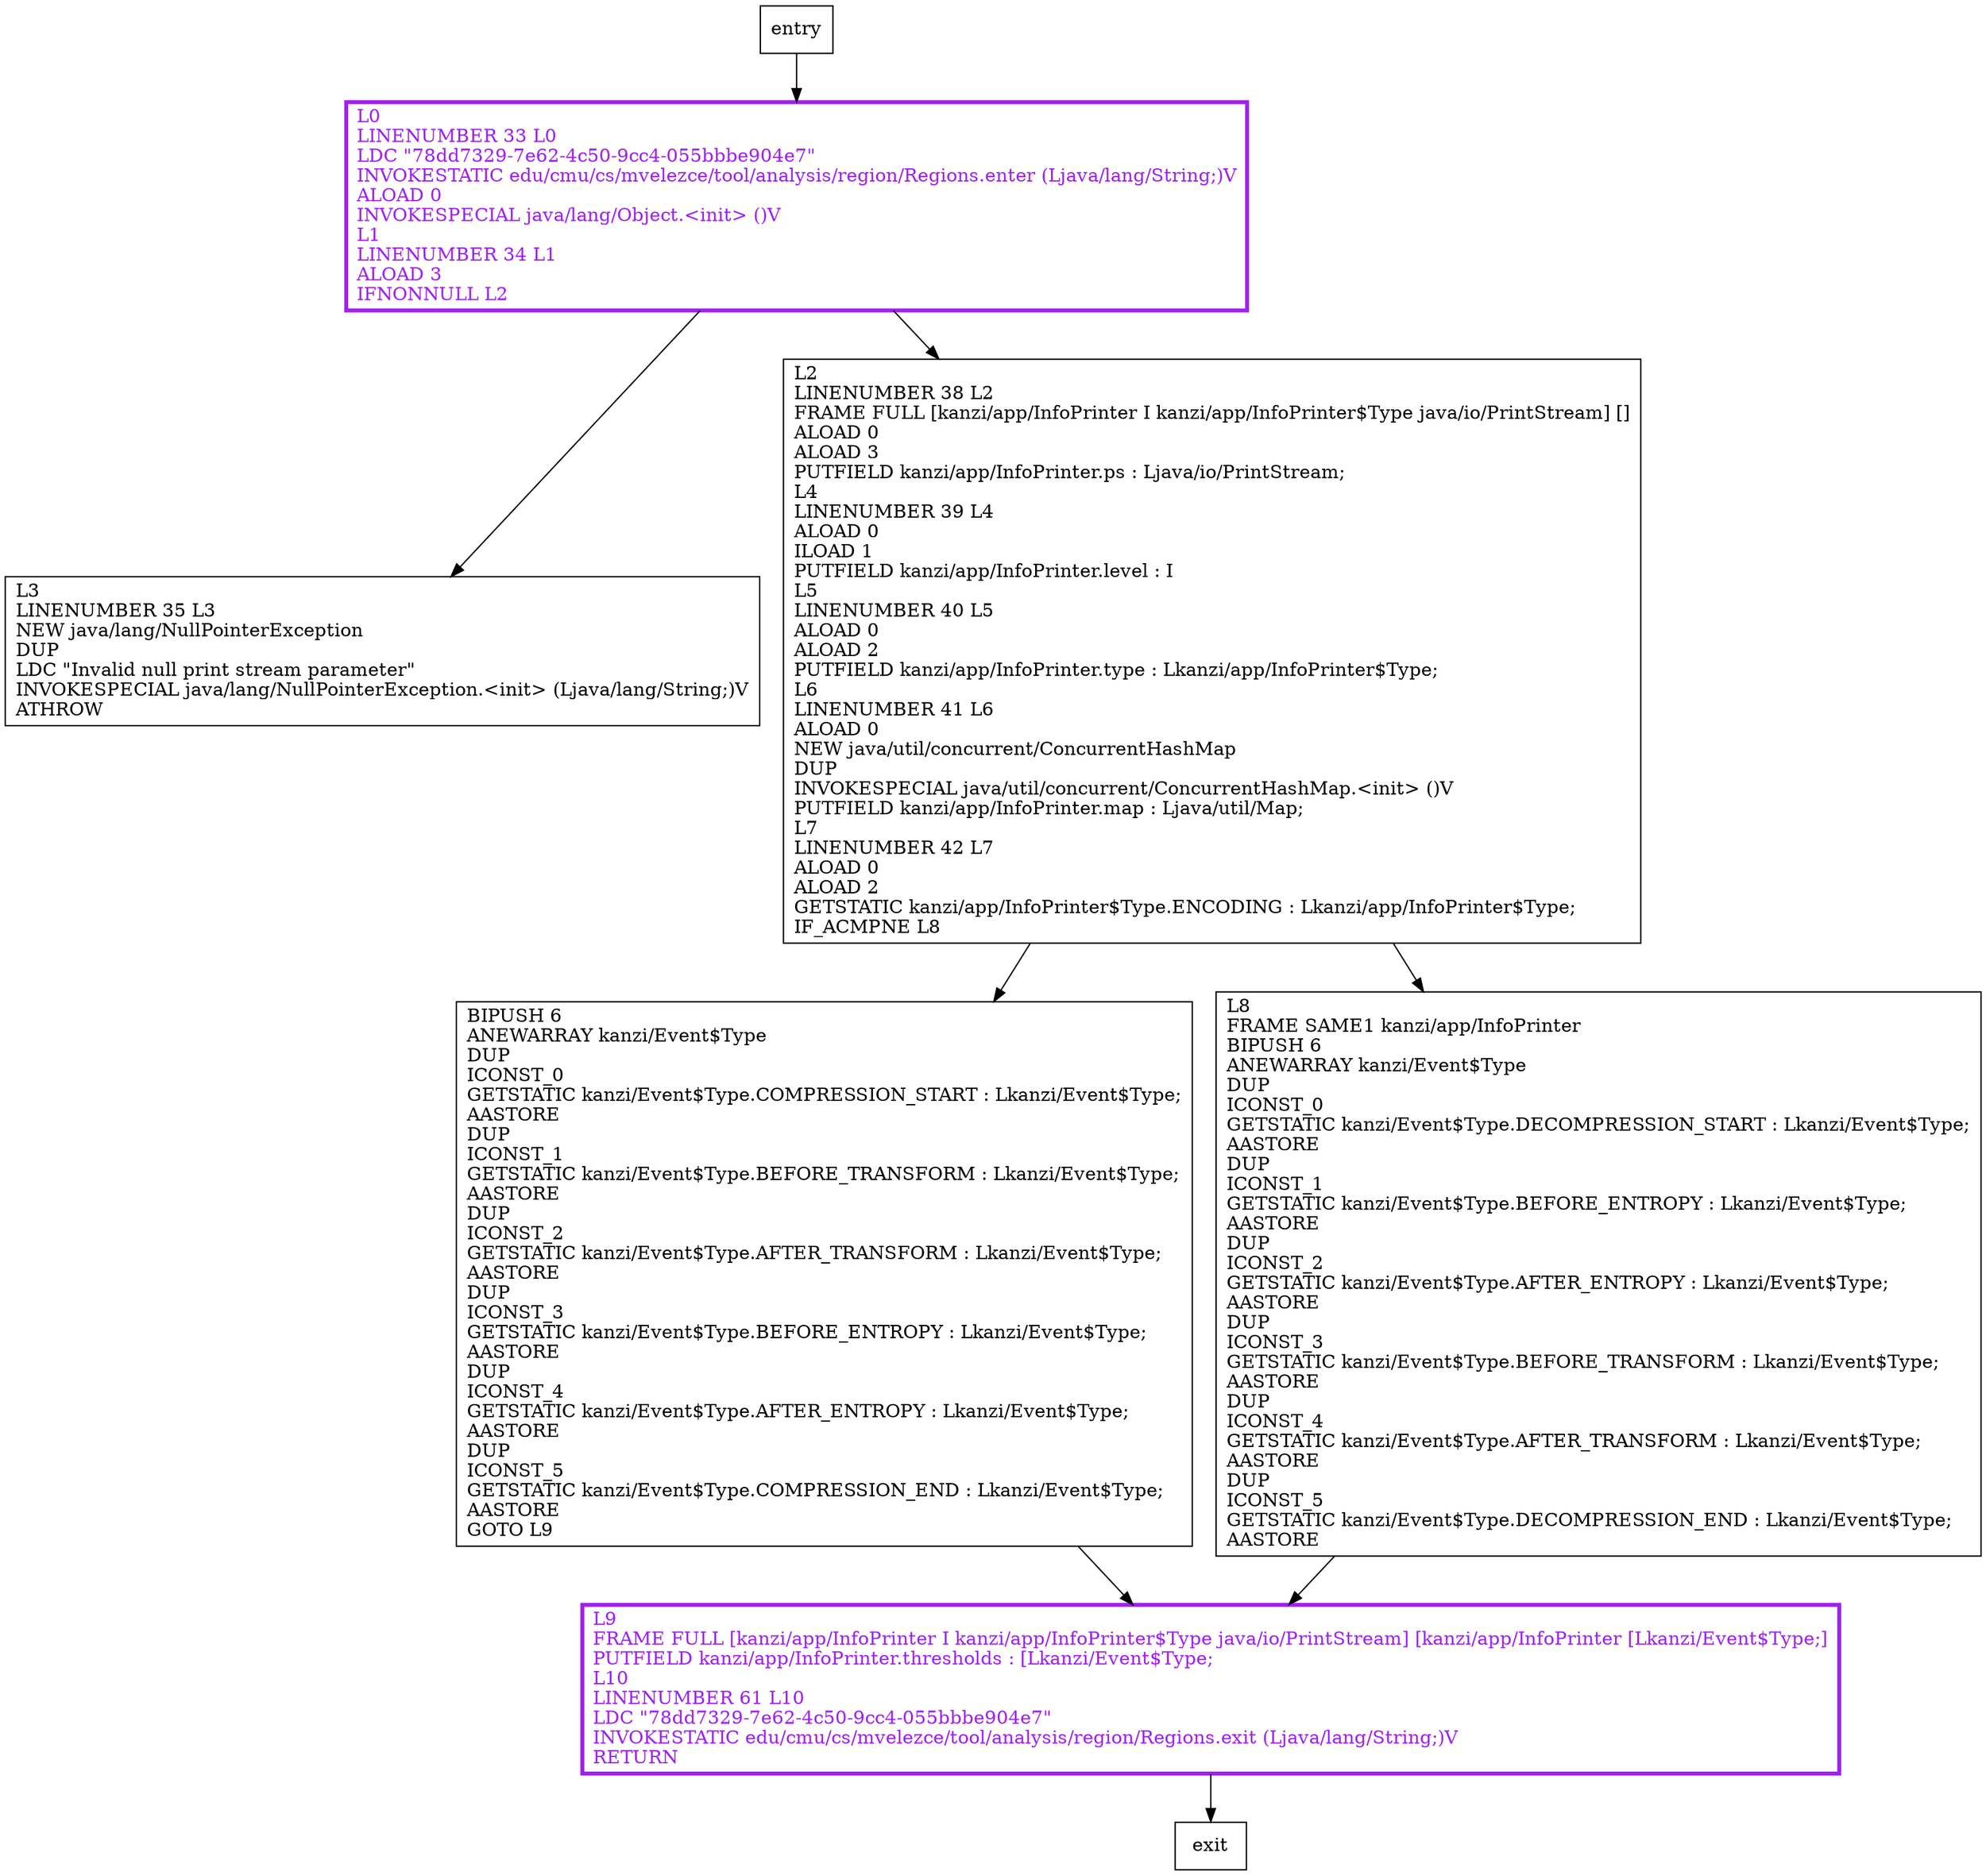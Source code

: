 digraph <init> {
node [shape=record];
994030082 [label="L3\lLINENUMBER 35 L3\lNEW java/lang/NullPointerException\lDUP\lLDC \"Invalid null print stream parameter\"\lINVOKESPECIAL java/lang/NullPointerException.\<init\> (Ljava/lang/String;)V\lATHROW\l"];
1795327778 [label="L2\lLINENUMBER 38 L2\lFRAME FULL [kanzi/app/InfoPrinter I kanzi/app/InfoPrinter$Type java/io/PrintStream] []\lALOAD 0\lALOAD 3\lPUTFIELD kanzi/app/InfoPrinter.ps : Ljava/io/PrintStream;\lL4\lLINENUMBER 39 L4\lALOAD 0\lILOAD 1\lPUTFIELD kanzi/app/InfoPrinter.level : I\lL5\lLINENUMBER 40 L5\lALOAD 0\lALOAD 2\lPUTFIELD kanzi/app/InfoPrinter.type : Lkanzi/app/InfoPrinter$Type;\lL6\lLINENUMBER 41 L6\lALOAD 0\lNEW java/util/concurrent/ConcurrentHashMap\lDUP\lINVOKESPECIAL java/util/concurrent/ConcurrentHashMap.\<init\> ()V\lPUTFIELD kanzi/app/InfoPrinter.map : Ljava/util/Map;\lL7\lLINENUMBER 42 L7\lALOAD 0\lALOAD 2\lGETSTATIC kanzi/app/InfoPrinter$Type.ENCODING : Lkanzi/app/InfoPrinter$Type;\lIF_ACMPNE L8\l"];
1443475668 [label="L0\lLINENUMBER 33 L0\lLDC \"78dd7329-7e62-4c50-9cc4-055bbbe904e7\"\lINVOKESTATIC edu/cmu/cs/mvelezce/tool/analysis/region/Regions.enter (Ljava/lang/String;)V\lALOAD 0\lINVOKESPECIAL java/lang/Object.\<init\> ()V\lL1\lLINENUMBER 34 L1\lALOAD 3\lIFNONNULL L2\l"];
263574422 [label="BIPUSH 6\lANEWARRAY kanzi/Event$Type\lDUP\lICONST_0\lGETSTATIC kanzi/Event$Type.COMPRESSION_START : Lkanzi/Event$Type;\lAASTORE\lDUP\lICONST_1\lGETSTATIC kanzi/Event$Type.BEFORE_TRANSFORM : Lkanzi/Event$Type;\lAASTORE\lDUP\lICONST_2\lGETSTATIC kanzi/Event$Type.AFTER_TRANSFORM : Lkanzi/Event$Type;\lAASTORE\lDUP\lICONST_3\lGETSTATIC kanzi/Event$Type.BEFORE_ENTROPY : Lkanzi/Event$Type;\lAASTORE\lDUP\lICONST_4\lGETSTATIC kanzi/Event$Type.AFTER_ENTROPY : Lkanzi/Event$Type;\lAASTORE\lDUP\lICONST_5\lGETSTATIC kanzi/Event$Type.COMPRESSION_END : Lkanzi/Event$Type;\lAASTORE\lGOTO L9\l"];
346119878 [label="L8\lFRAME SAME1 kanzi/app/InfoPrinter\lBIPUSH 6\lANEWARRAY kanzi/Event$Type\lDUP\lICONST_0\lGETSTATIC kanzi/Event$Type.DECOMPRESSION_START : Lkanzi/Event$Type;\lAASTORE\lDUP\lICONST_1\lGETSTATIC kanzi/Event$Type.BEFORE_ENTROPY : Lkanzi/Event$Type;\lAASTORE\lDUP\lICONST_2\lGETSTATIC kanzi/Event$Type.AFTER_ENTROPY : Lkanzi/Event$Type;\lAASTORE\lDUP\lICONST_3\lGETSTATIC kanzi/Event$Type.BEFORE_TRANSFORM : Lkanzi/Event$Type;\lAASTORE\lDUP\lICONST_4\lGETSTATIC kanzi/Event$Type.AFTER_TRANSFORM : Lkanzi/Event$Type;\lAASTORE\lDUP\lICONST_5\lGETSTATIC kanzi/Event$Type.DECOMPRESSION_END : Lkanzi/Event$Type;\lAASTORE\l"];
1886486229 [label="L9\lFRAME FULL [kanzi/app/InfoPrinter I kanzi/app/InfoPrinter$Type java/io/PrintStream] [kanzi/app/InfoPrinter [Lkanzi/Event$Type;]\lPUTFIELD kanzi/app/InfoPrinter.thresholds : [Lkanzi/Event$Type;\lL10\lLINENUMBER 61 L10\lLDC \"78dd7329-7e62-4c50-9cc4-055bbbe904e7\"\lINVOKESTATIC edu/cmu/cs/mvelezce/tool/analysis/region/Regions.exit (Ljava/lang/String;)V\lRETURN\l"];
entry;
exit;
entry -> 1443475668;
1795327778 -> 263574422;
1795327778 -> 346119878;
1443475668 -> 994030082;
1443475668 -> 1795327778;
263574422 -> 1886486229;
346119878 -> 1886486229;
1886486229 -> exit;
1443475668[fontcolor="purple", penwidth=3, color="purple"];
1886486229[fontcolor="purple", penwidth=3, color="purple"];
}

